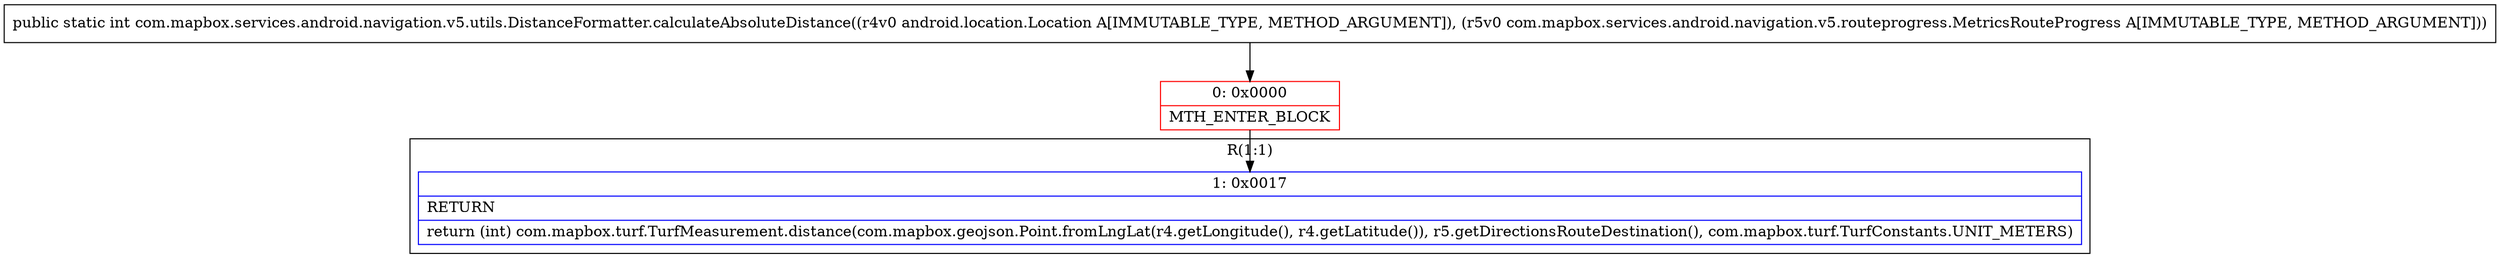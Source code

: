 digraph "CFG forcom.mapbox.services.android.navigation.v5.utils.DistanceFormatter.calculateAbsoluteDistance(Landroid\/location\/Location;Lcom\/mapbox\/services\/android\/navigation\/v5\/routeprogress\/MetricsRouteProgress;)I" {
subgraph cluster_Region_1139373640 {
label = "R(1:1)";
node [shape=record,color=blue];
Node_1 [shape=record,label="{1\:\ 0x0017|RETURN\l|return (int) com.mapbox.turf.TurfMeasurement.distance(com.mapbox.geojson.Point.fromLngLat(r4.getLongitude(), r4.getLatitude()), r5.getDirectionsRouteDestination(), com.mapbox.turf.TurfConstants.UNIT_METERS)\l}"];
}
Node_0 [shape=record,color=red,label="{0\:\ 0x0000|MTH_ENTER_BLOCK\l}"];
MethodNode[shape=record,label="{public static int com.mapbox.services.android.navigation.v5.utils.DistanceFormatter.calculateAbsoluteDistance((r4v0 android.location.Location A[IMMUTABLE_TYPE, METHOD_ARGUMENT]), (r5v0 com.mapbox.services.android.navigation.v5.routeprogress.MetricsRouteProgress A[IMMUTABLE_TYPE, METHOD_ARGUMENT])) }"];
MethodNode -> Node_0;
Node_0 -> Node_1;
}

